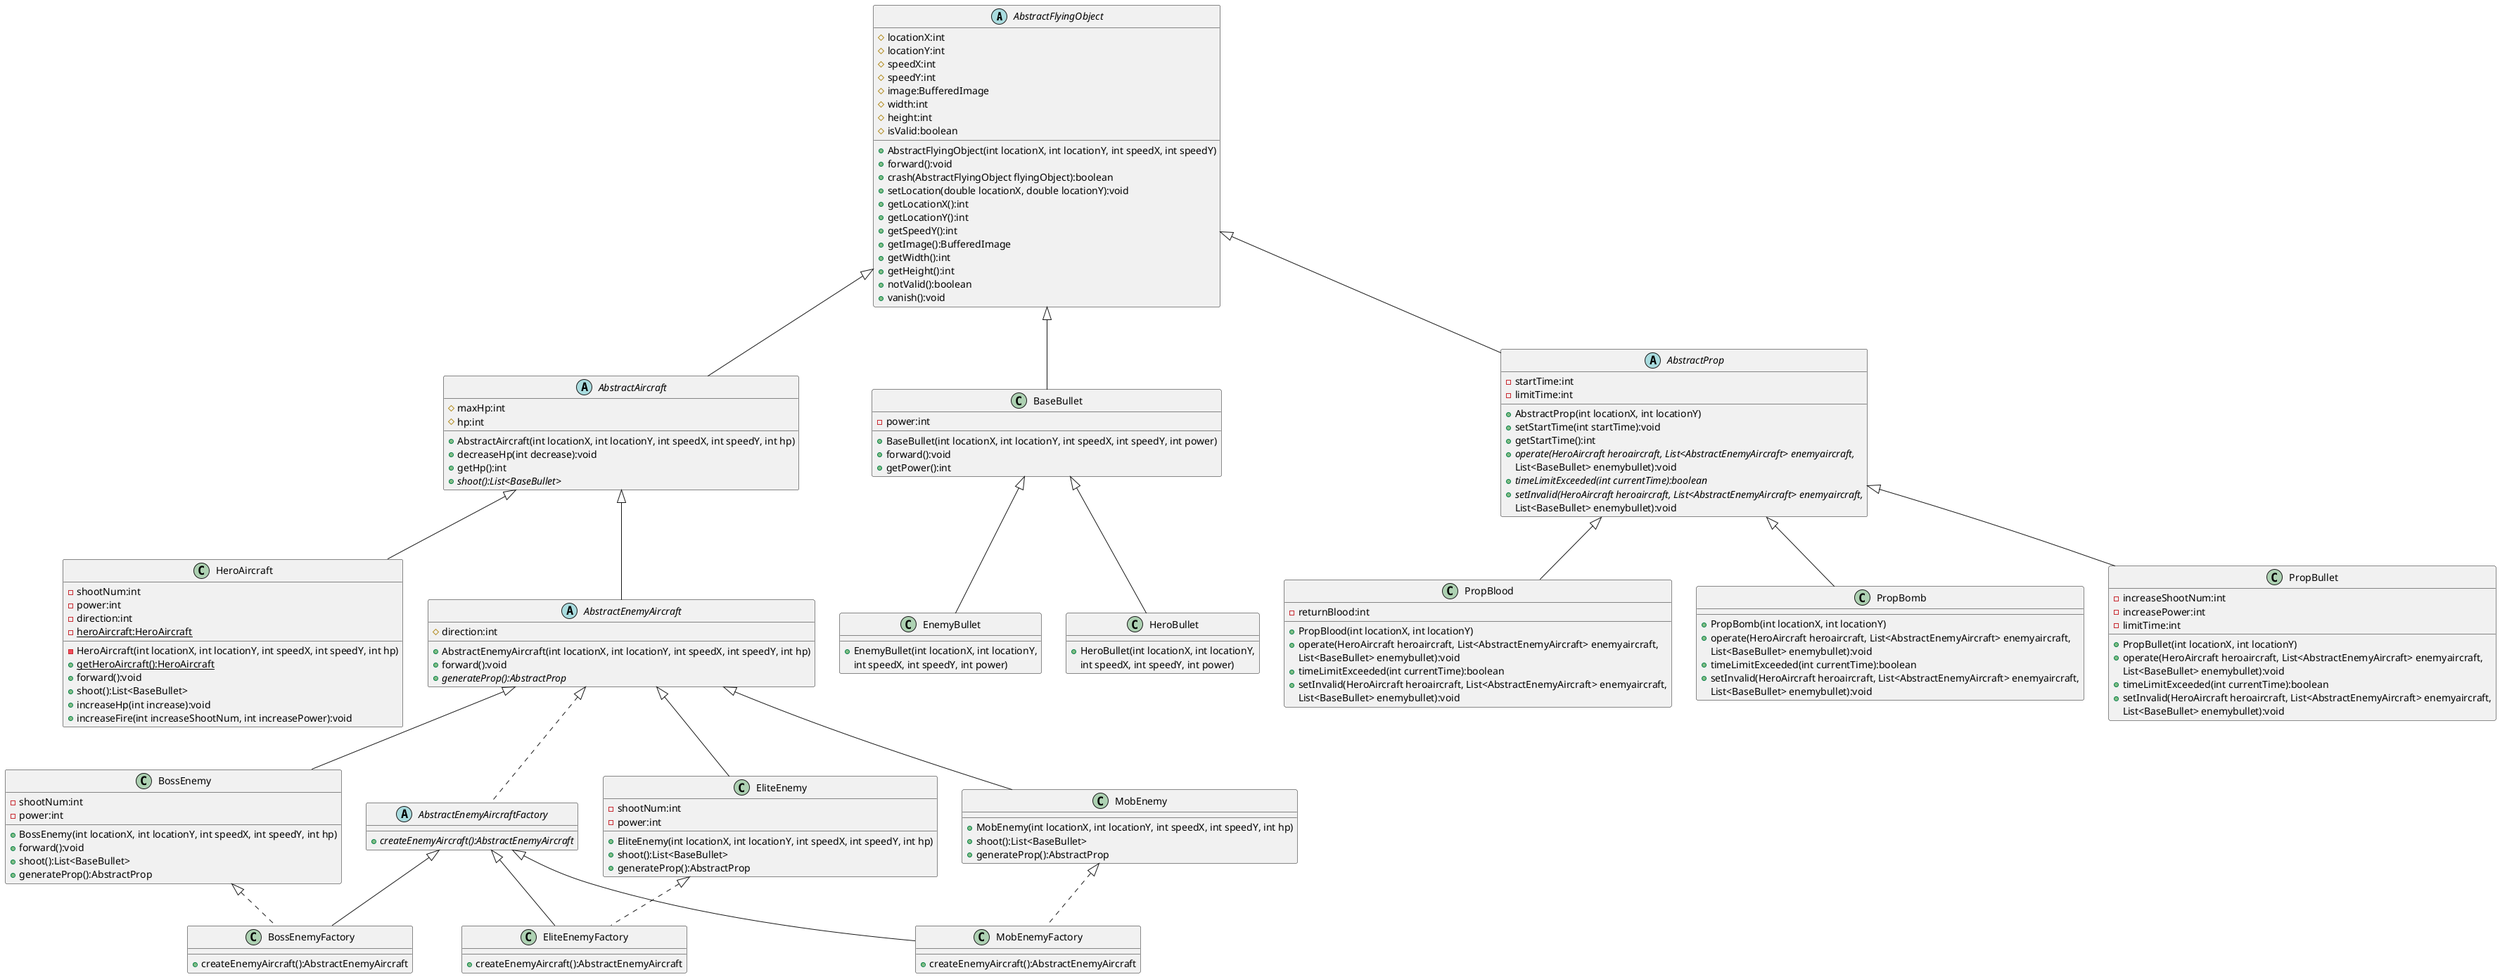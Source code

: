 @startuml
'https://plantuml.com/class-diagram

abstract class AbstractFlyingObject
{
    # locationX:int
    # locationY:int
    # speedX:int
    # speedY:int
    # image:BufferedImage
    # width:int
    # height:int
    # isValid:boolean

    + AbstractFlyingObject(int locationX, int locationY, int speedX, int speedY)
    + forward():void
    + crash(AbstractFlyingObject flyingObject):boolean
    + setLocation(double locationX, double locationY):void
    + getLocationX():int
    + getLocationY():int
    + getSpeedY():int
    + getImage():BufferedImage
    + getWidth():int
    + getHeight():int
    + notValid():boolean
    + vanish():void
}

abstract class AbstractAircraft
{
	# maxHp:int
    # hp:int
    + AbstractAircraft(int locationX, int locationY, int speedX, int speedY, int hp)
    + decreaseHp(int decrease):void
    + getHp():int
    + {abstract} shoot():List<BaseBullet>
 }

 abstract class AbstractEnemyAircraft
 {
    # direction:int
    + AbstractEnemyAircraft(int locationX, int locationY, int speedX, int speedY, int hp)
    + forward():void
    + {abstract} generateProp():AbstractProp
 }

class BaseBullet
{
    - power:int
    + BaseBullet(int locationX, int locationY, int speedX, int speedY, int power)
    + forward():void
	+ getPower():int
}

abstract class AbstractEnemyAircraftFactory
{
    + {abstract} createEnemyAircraft():AbstractEnemyAircraft
}

abstract class AbstractProp
{
    - startTime:int
    - limitTime:int
    + AbstractProp(int locationX, int locationY)
    + setStartTime(int startTime):void
    + getStartTime():int
    + {abstract} operate(HeroAircraft heroaircraft, List<AbstractEnemyAircraft> enemyaircraft,
     List<BaseBullet> enemybullet):void
    + {abstract} timeLimitExceeded(int currentTime):boolean
    + {abstract} setInvalid(HeroAircraft heroaircraft, List<AbstractEnemyAircraft> enemyaircraft,
    List<BaseBullet> enemybullet):void
}

AbstractFlyingObject <|-- AbstractAircraft
AbstractFlyingObject <|-- BaseBullet
AbstractFlyingObject <|-- AbstractProp

AbstractAircraft <|-- HeroAircraft
AbstractAircraft <|-- AbstractEnemyAircraft
AbstractEnemyAircraft <|-- MobEnemy
AbstractEnemyAircraft <|-- BossEnemy
AbstractEnemyAircraft <|-- EliteEnemy

AbstractEnemyAircraftFactory <|-- BossEnemyFactory
AbstractEnemyAircraftFactory <|-- EliteEnemyFactory
AbstractEnemyAircraftFactory <|-- MobEnemyFactory

AbstractEnemyAircraft <|.. AbstractEnemyAircraftFactory
MobEnemy <|.. MobEnemyFactory
BossEnemy <|.. BossEnemyFactory
EliteEnemy <|.. EliteEnemyFactory

BaseBullet <|-- HeroBullet
BaseBullet <|-- EnemyBullet

AbstractProp <|-- PropBlood
AbstractProp <|-- PropBomb
AbstractProp <|-- PropBullet

class HeroAircraft {
    - shootNum:int
    - power:int
    - direction:int
    - {static} heroAircraft:HeroAircraft
    - HeroAircraft(int locationX, int locationY, int speedX, int speedY, int hp)
    + {static} getHeroAircraft():HeroAircraft
    + forward():void
    + shoot():List<BaseBullet>
    + increaseHp(int increase):void
    + increaseFire(int increaseShootNum, int increasePower):void
}

class BossEnemy {
    - shootNum:int
    - power:int
    + BossEnemy(int locationX, int locationY, int speedX, int speedY, int hp)
    + forward():void
    + shoot():List<BaseBullet>
    + generateProp():AbstractProp
}

class EliteEnemy {
    - shootNum:int
    - power:int
    + EliteEnemy(int locationX, int locationY, int speedX, int speedY, int hp)
    + shoot():List<BaseBullet>
    + generateProp():AbstractProp
}

class MobEnemy {
    + MobEnemy(int locationX, int locationY, int speedX, int speedY, int hp)
    + shoot():List<BaseBullet>
    + generateProp():AbstractProp
}

class HeroBullet {
    + HeroBullet(int locationX, int locationY,
     int speedX, int speedY, int power)
}

class EnemyBullet {
    + EnemyBullet(int locationX, int locationY,
     int speedX, int speedY, int power)
}

class BossEnemyFactory {
    + createEnemyAircraft():AbstractEnemyAircraft
}

class EliteEnemyFactory {
    + createEnemyAircraft():AbstractEnemyAircraft
}

class MobEnemyFactory {
    + createEnemyAircraft():AbstractEnemyAircraft
}

class PropBlood {
    - returnBlood:int
    + PropBlood(int locationX, int locationY)
    + operate(HeroAircraft heroaircraft, List<AbstractEnemyAircraft> enemyaircraft,
    List<BaseBullet> enemybullet):void
    + timeLimitExceeded(int currentTime):boolean
    + setInvalid(HeroAircraft heroaircraft, List<AbstractEnemyAircraft> enemyaircraft,
    List<BaseBullet> enemybullet):void
}

class PropBomb {
    + PropBomb(int locationX, int locationY)
    + operate(HeroAircraft heroaircraft, List<AbstractEnemyAircraft> enemyaircraft,
    List<BaseBullet> enemybullet):void
    + timeLimitExceeded(int currentTime):boolean
    + setInvalid(HeroAircraft heroaircraft, List<AbstractEnemyAircraft> enemyaircraft,
    List<BaseBullet> enemybullet):void
}

class PropBullet {
    - increaseShootNum:int
    - increasePower:int
    - limitTime:int
    + PropBullet(int locationX, int locationY)
    + operate(HeroAircraft heroaircraft, List<AbstractEnemyAircraft> enemyaircraft,
    List<BaseBullet> enemybullet):void
    + timeLimitExceeded(int currentTime):boolean
    + setInvalid(HeroAircraft heroaircraft, List<AbstractEnemyAircraft> enemyaircraft,
    List<BaseBullet> enemybullet):void
}

@enduml